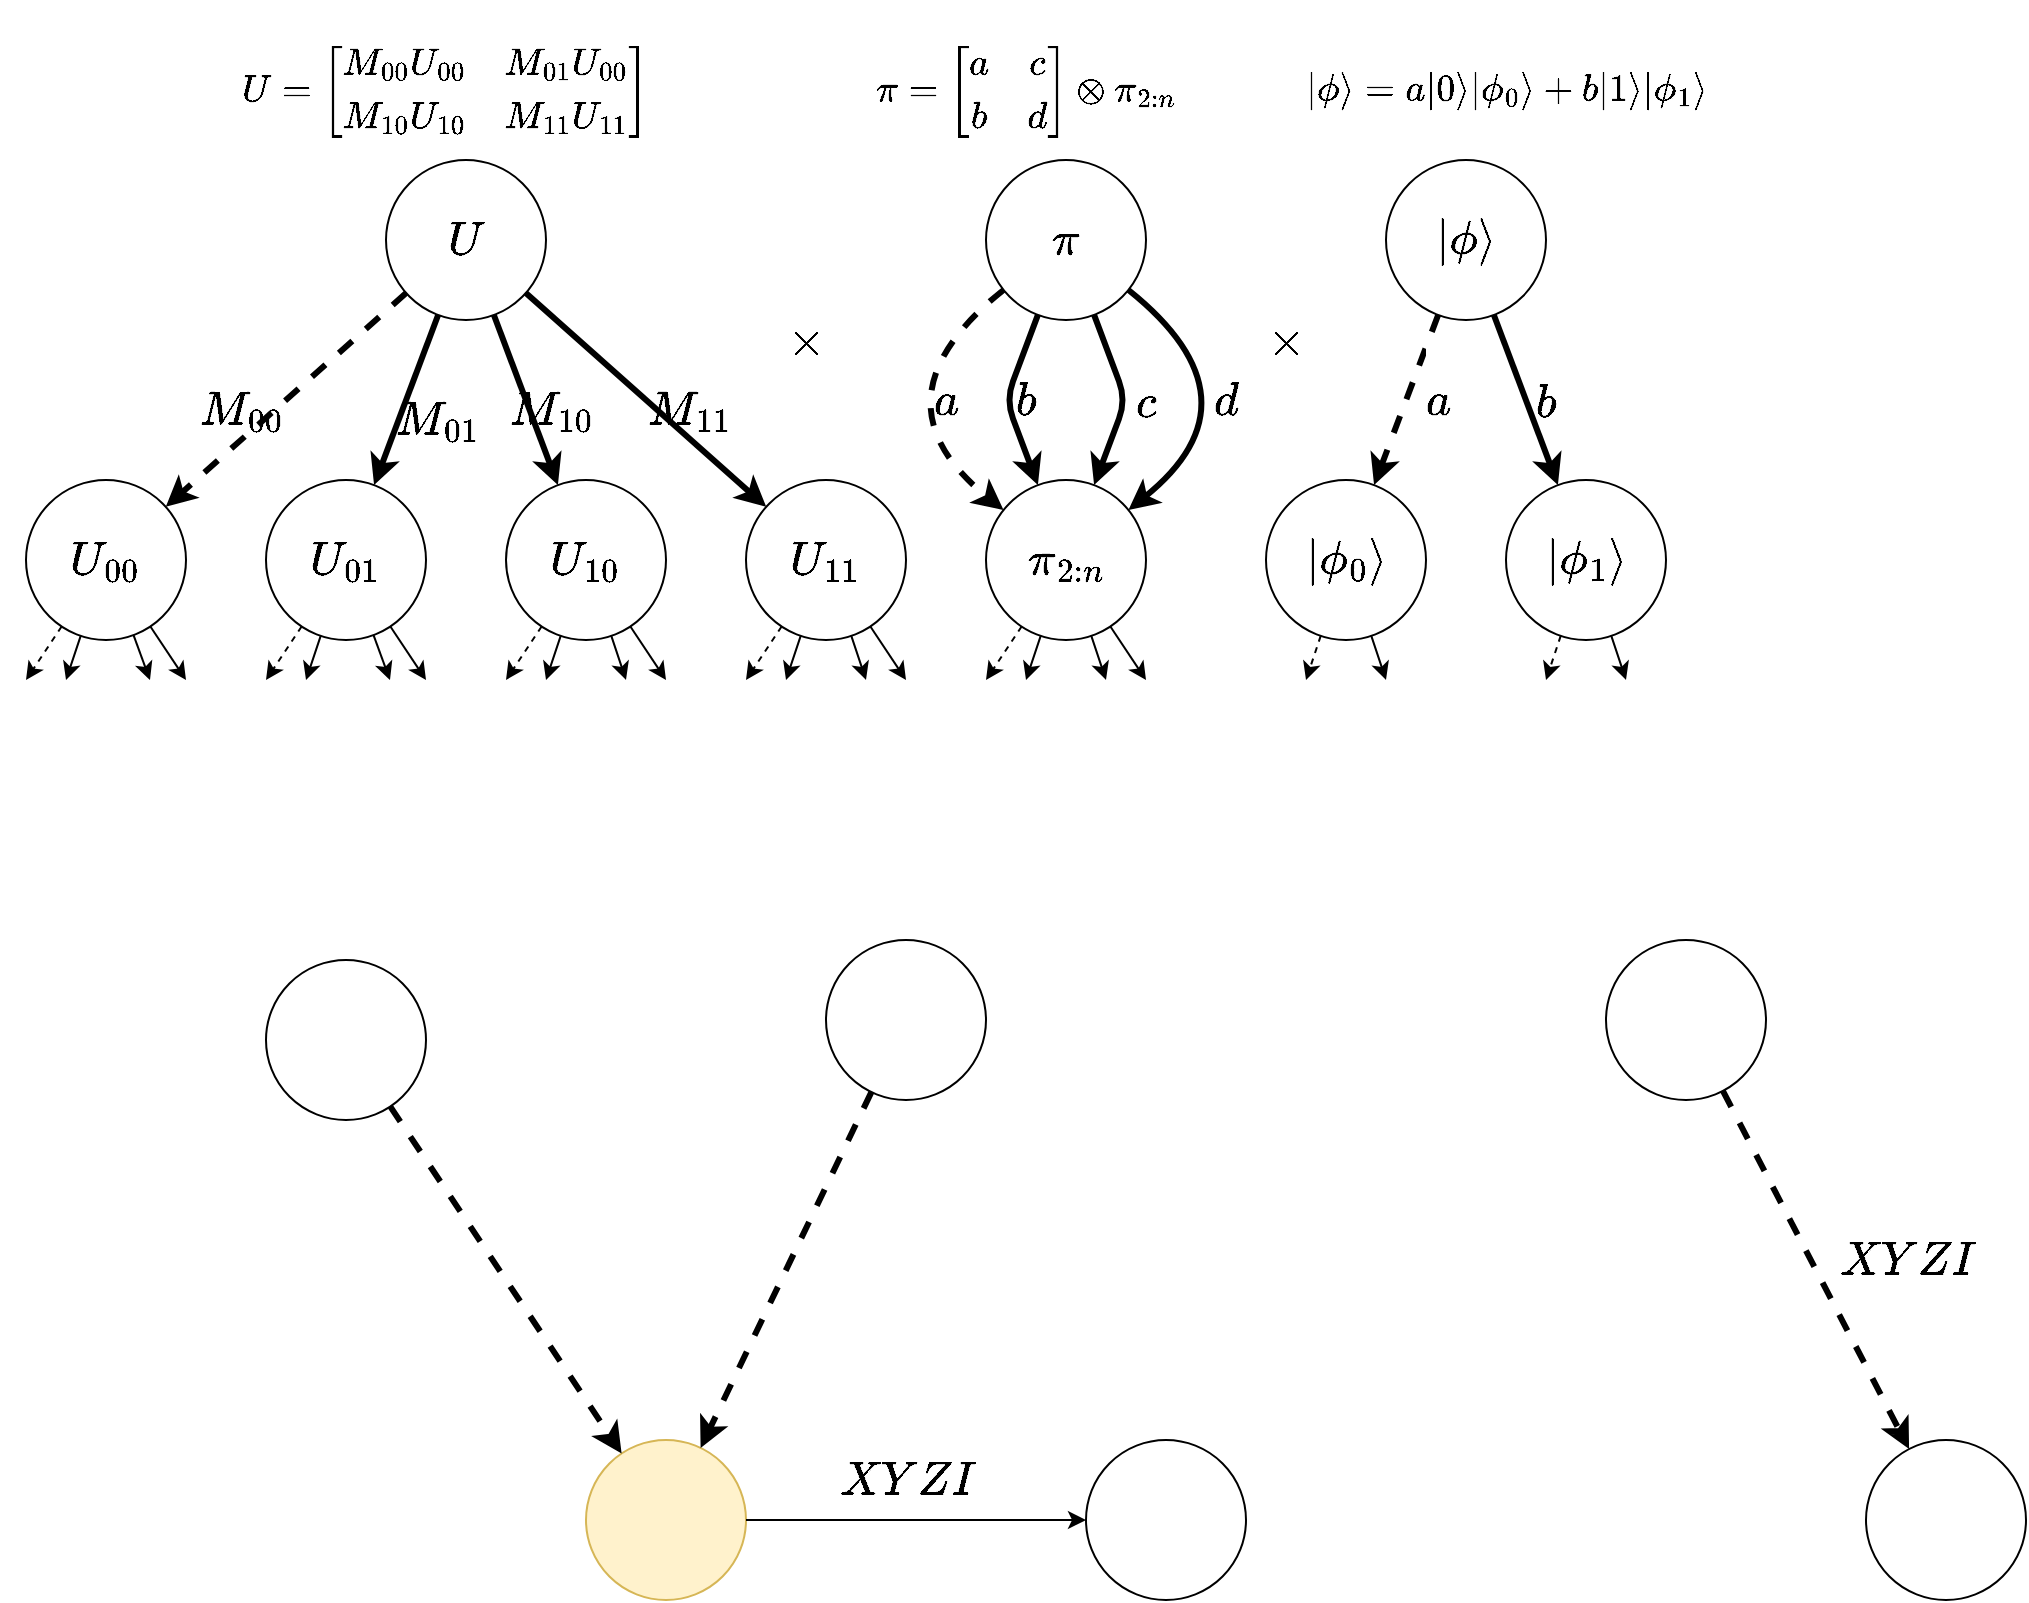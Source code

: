 <mxfile version="13.2.2" type="device"><diagram id="aBraAmH2MEj6jd71BhVy" name="Page-1"><mxGraphModel dx="2035" dy="818" grid="1" gridSize="10" guides="1" tooltips="1" connect="1" arrows="1" fold="1" page="1" pageScale="1" pageWidth="850" pageHeight="1100" math="1" shadow="0"><root><mxCell id="0"/><mxCell id="1" parent="0"/><mxCell id="R1kUqd1GF0GzdsB5YjTo-1" value="$$|\phi\rangle$$" style="ellipse;whiteSpace=wrap;html=1;aspect=fixed;fontSize=20;" vertex="1" parent="1"><mxGeometry x="680" y="280" width="80" height="80" as="geometry"/></mxCell><mxCell id="R1kUqd1GF0GzdsB5YjTo-2" value="$$|\phi_1\rangle$$" style="ellipse;whiteSpace=wrap;html=1;aspect=fixed;fontSize=20;" vertex="1" parent="1"><mxGeometry x="740" y="440" width="80" height="80" as="geometry"/></mxCell><mxCell id="R1kUqd1GF0GzdsB5YjTo-3" value="$$|\phi_0\rangle$$" style="ellipse;whiteSpace=wrap;html=1;aspect=fixed;fontSize=20;" vertex="1" parent="1"><mxGeometry x="620" y="440" width="80" height="80" as="geometry"/></mxCell><mxCell id="R1kUqd1GF0GzdsB5YjTo-4" value="$$b$$" style="endArrow=classic;html=1;strokeWidth=3;labelBackgroundColor=none;fontSize=20;" edge="1" parent="1" source="R1kUqd1GF0GzdsB5YjTo-1" target="R1kUqd1GF0GzdsB5YjTo-2"><mxGeometry x="0.09" y="9" width="50" height="50" relative="1" as="geometry"><mxPoint x="720" y="520" as="sourcePoint"/><mxPoint x="770" y="470" as="targetPoint"/><mxPoint as="offset"/></mxGeometry></mxCell><mxCell id="R1kUqd1GF0GzdsB5YjTo-5" value="$$a$$" style="endArrow=classic;html=1;strokeWidth=3;dashed=1;fontSize=20;" edge="1" parent="1" source="R1kUqd1GF0GzdsB5YjTo-1" target="R1kUqd1GF0GzdsB5YjTo-3"><mxGeometry x="-0.124" y="15" width="50" height="50" relative="1" as="geometry"><mxPoint x="730" y="530" as="sourcePoint"/><mxPoint x="780" y="480" as="targetPoint"/><mxPoint as="offset"/></mxGeometry></mxCell><mxCell id="R1kUqd1GF0GzdsB5YjTo-7" value="$$\times$$" style="text;html=1;strokeColor=none;fillColor=none;align=center;verticalAlign=middle;whiteSpace=wrap;rounded=0;fontSize=20;" vertex="1" parent="1"><mxGeometry x="370" y="360" width="40" height="20" as="geometry"/></mxCell><mxCell id="R1kUqd1GF0GzdsB5YjTo-8" value="$$U$$" style="ellipse;whiteSpace=wrap;html=1;aspect=fixed;fontSize=20;" vertex="1" parent="1"><mxGeometry x="180" y="280" width="80" height="80" as="geometry"/></mxCell><mxCell id="R1kUqd1GF0GzdsB5YjTo-9" value="$$U_{00}$$" style="ellipse;whiteSpace=wrap;html=1;aspect=fixed;fontSize=20;" vertex="1" parent="1"><mxGeometry y="440" width="80" height="80" as="geometry"/></mxCell><mxCell id="R1kUqd1GF0GzdsB5YjTo-10" value="$$U_{01}$$" style="ellipse;whiteSpace=wrap;html=1;aspect=fixed;fontSize=20;" vertex="1" parent="1"><mxGeometry x="120" y="440" width="80" height="80" as="geometry"/></mxCell><mxCell id="R1kUqd1GF0GzdsB5YjTo-11" value="$$U_{10}$$" style="ellipse;whiteSpace=wrap;html=1;aspect=fixed;fontSize=20;" vertex="1" parent="1"><mxGeometry x="240" y="440" width="80" height="80" as="geometry"/></mxCell><mxCell id="R1kUqd1GF0GzdsB5YjTo-12" value="$$U_{11}$$" style="ellipse;whiteSpace=wrap;html=1;aspect=fixed;fontSize=20;" vertex="1" parent="1"><mxGeometry x="360" y="440" width="80" height="80" as="geometry"/></mxCell><mxCell id="R1kUqd1GF0GzdsB5YjTo-13" value="$$M_{00}$$" style="endArrow=classic;html=1;strokeWidth=3;dashed=1;labelBackgroundColor=none;fontSize=20;" edge="1" parent="1" source="R1kUqd1GF0GzdsB5YjTo-8" target="R1kUqd1GF0GzdsB5YjTo-9"><mxGeometry x="0.244" y="-11" width="50" height="50" relative="1" as="geometry"><mxPoint x="669.793" y="364.521" as="sourcePoint"/><mxPoint x="640.081" y="415.406" as="targetPoint"/><mxPoint as="offset"/></mxGeometry></mxCell><mxCell id="R1kUqd1GF0GzdsB5YjTo-14" value="$$M_{01}$$" style="endArrow=classic;html=1;strokeWidth=3;labelBackgroundColor=none;fontSize=20;" edge="1" parent="1" source="R1kUqd1GF0GzdsB5YjTo-8" target="R1kUqd1GF0GzdsB5YjTo-10"><mxGeometry x="0.082" y="18" width="50" height="50" relative="1" as="geometry"><mxPoint x="679.793" y="374.521" as="sourcePoint"/><mxPoint x="650.081" y="425.406" as="targetPoint"/><mxPoint as="offset"/></mxGeometry></mxCell><mxCell id="R1kUqd1GF0GzdsB5YjTo-15" value="$$M_{10}$$" style="endArrow=classic;html=1;strokeWidth=3;labelBackgroundColor=none;fontSize=20;" edge="1" parent="1" source="R1kUqd1GF0GzdsB5YjTo-8" target="R1kUqd1GF0GzdsB5YjTo-11"><mxGeometry x="0.2" y="11" width="50" height="50" relative="1" as="geometry"><mxPoint x="689.793" y="384.521" as="sourcePoint"/><mxPoint x="660.081" y="435.406" as="targetPoint"/><mxPoint as="offset"/></mxGeometry></mxCell><mxCell id="R1kUqd1GF0GzdsB5YjTo-16" value="$$M_{11}$$" style="endArrow=classic;html=1;strokeWidth=3;labelBackgroundColor=none;fontSize=20;" edge="1" parent="1" source="R1kUqd1GF0GzdsB5YjTo-8" target="R1kUqd1GF0GzdsB5YjTo-12"><mxGeometry x="0.244" y="11" width="50" height="50" relative="1" as="geometry"><mxPoint x="699.793" y="394.521" as="sourcePoint"/><mxPoint x="670.081" y="445.406" as="targetPoint"/><mxPoint as="offset"/></mxGeometry></mxCell><mxCell id="R1kUqd1GF0GzdsB5YjTo-17" value="$$\pi$$" style="ellipse;whiteSpace=wrap;html=1;aspect=fixed;fontSize=20;" vertex="1" parent="1"><mxGeometry x="480" y="280" width="80" height="80" as="geometry"/></mxCell><mxCell id="R1kUqd1GF0GzdsB5YjTo-19" value="$$\pi_{2:n}$$" style="ellipse;whiteSpace=wrap;html=1;aspect=fixed;fontSize=20;" vertex="1" parent="1"><mxGeometry x="480" y="440" width="80" height="80" as="geometry"/></mxCell><mxCell id="R1kUqd1GF0GzdsB5YjTo-22" value="$$a$$" style="endArrow=classic;html=1;strokeWidth=3;dashed=1;labelBackgroundColor=none;curved=1;fontSize=20;" edge="1" parent="1" source="R1kUqd1GF0GzdsB5YjTo-17" target="R1kUqd1GF0GzdsB5YjTo-19"><mxGeometry x="-0.355" y="25" width="50" height="50" relative="1" as="geometry"><mxPoint x="969.793" y="364.521" as="sourcePoint"/><mxPoint x="460" y="430" as="targetPoint"/><mxPoint as="offset"/><Array as="points"><mxPoint x="420" y="400"/></Array></mxGeometry></mxCell><mxCell id="R1kUqd1GF0GzdsB5YjTo-23" value="$$b$$" style="endArrow=classic;html=1;strokeWidth=3;labelBackgroundColor=none;fontSize=20;" edge="1" parent="1" source="R1kUqd1GF0GzdsB5YjTo-17" target="R1kUqd1GF0GzdsB5YjTo-19"><mxGeometry x="0.077" y="9" width="50" height="50" relative="1" as="geometry"><mxPoint x="979.793" y="374.521" as="sourcePoint"/><mxPoint x="950.081" y="425.406" as="targetPoint"/><mxPoint as="offset"/><Array as="points"><mxPoint x="490" y="400"/></Array></mxGeometry></mxCell><mxCell id="R1kUqd1GF0GzdsB5YjTo-24" value="$$c$$" style="endArrow=classic;html=1;strokeWidth=3;labelBackgroundColor=none;fontSize=20;" edge="1" parent="1" source="R1kUqd1GF0GzdsB5YjTo-17" target="R1kUqd1GF0GzdsB5YjTo-19"><mxGeometry y="10" width="50" height="50" relative="1" as="geometry"><mxPoint x="989.793" y="384.521" as="sourcePoint"/><mxPoint x="562.111" y="404.223" as="targetPoint"/><mxPoint x="1" y="-3" as="offset"/><Array as="points"><mxPoint x="550" y="400"/></Array></mxGeometry></mxCell><mxCell id="R1kUqd1GF0GzdsB5YjTo-25" value="$$d$$" style="endArrow=classic;html=1;strokeWidth=3;labelBackgroundColor=none;curved=1;fontSize=20;" edge="1" parent="1" source="R1kUqd1GF0GzdsB5YjTo-17" target="R1kUqd1GF0GzdsB5YjTo-19"><mxGeometry x="-0.177" y="-12" width="50" height="50" relative="1" as="geometry"><mxPoint x="999.793" y="394.521" as="sourcePoint"/><mxPoint x="666.718" y="417.812" as="targetPoint"/><mxPoint as="offset"/><Array as="points"><mxPoint x="620" y="400"/></Array></mxGeometry></mxCell><mxCell id="R1kUqd1GF0GzdsB5YjTo-26" value="$$U=\begin{bmatrix}M_{00}U_{00} &amp;amp; M_{01}U_{00} \\ M_{10}U_{10} &amp;amp; M_{11}U_{11}\end{bmatrix}$$" style="text;html=1;strokeColor=none;fillColor=none;align=center;verticalAlign=middle;whiteSpace=wrap;rounded=0;fontSize=16;" vertex="1" parent="1"><mxGeometry x="120" y="200" width="180" height="90" as="geometry"/></mxCell><mxCell id="R1kUqd1GF0GzdsB5YjTo-27" value="$$\pi=\begin{bmatrix}a &amp;amp; c \\ b &amp;amp; d\end{bmatrix}\otimes \pi_{2:n}$$" style="text;html=1;strokeColor=none;fillColor=none;align=center;verticalAlign=middle;whiteSpace=wrap;rounded=0;fontSize=16;" vertex="1" parent="1"><mxGeometry x="410" y="200" width="180" height="90" as="geometry"/></mxCell><mxCell id="R1kUqd1GF0GzdsB5YjTo-28" value="$$|\phi\rangle=a|0\rangle|\phi_0\rangle+b|1\rangle|\phi_1\rangle$$" style="text;html=1;strokeColor=none;fillColor=none;align=center;verticalAlign=middle;whiteSpace=wrap;rounded=0;fontSize=16;" vertex="1" parent="1"><mxGeometry x="650" y="200" width="180" height="90" as="geometry"/></mxCell><mxCell id="R1kUqd1GF0GzdsB5YjTo-29" value="$$\times$$" style="text;html=1;strokeColor=none;fillColor=none;align=center;verticalAlign=middle;whiteSpace=wrap;rounded=0;fontSize=20;" vertex="1" parent="1"><mxGeometry x="610" y="360" width="40" height="20" as="geometry"/></mxCell><mxCell id="R1kUqd1GF0GzdsB5YjTo-30" value="" style="endArrow=classic;html=1;strokeWidth=1;dashed=1;labelBackgroundColor=none;fontSize=20;" edge="1" parent="1" source="R1kUqd1GF0GzdsB5YjTo-9"><mxGeometry x="0.244" y="-11" width="50" height="50" relative="1" as="geometry"><mxPoint x="200.11" y="356.582" as="sourcePoint"/><mxPoint y="540" as="targetPoint"/><mxPoint as="offset"/></mxGeometry></mxCell><mxCell id="R1kUqd1GF0GzdsB5YjTo-31" value="" style="endArrow=classic;html=1;strokeWidth=1;dashed=1;labelBackgroundColor=none;fontSize=20;" edge="1" parent="1" source="R1kUqd1GF0GzdsB5YjTo-10"><mxGeometry x="0.244" y="-11" width="50" height="50" relative="1" as="geometry"><mxPoint x="38.97" y="528.449" as="sourcePoint"/><mxPoint x="120" y="540" as="targetPoint"/><mxPoint as="offset"/></mxGeometry></mxCell><mxCell id="R1kUqd1GF0GzdsB5YjTo-32" value="" style="endArrow=classic;html=1;strokeWidth=1;dashed=1;labelBackgroundColor=none;fontSize=20;" edge="1" parent="1" source="R1kUqd1GF0GzdsB5YjTo-11"><mxGeometry x="0.244" y="-11" width="50" height="50" relative="1" as="geometry"><mxPoint x="157.351" y="527.947" as="sourcePoint"/><mxPoint x="240" y="540" as="targetPoint"/><mxPoint as="offset"/></mxGeometry></mxCell><mxCell id="R1kUqd1GF0GzdsB5YjTo-33" value="" style="endArrow=classic;html=1;strokeWidth=1;dashed=1;labelBackgroundColor=none;fontSize=20;" edge="1" parent="1" source="R1kUqd1GF0GzdsB5YjTo-12"><mxGeometry x="0.244" y="-11" width="50" height="50" relative="1" as="geometry"><mxPoint x="277.351" y="527.947" as="sourcePoint"/><mxPoint x="360" y="540" as="targetPoint"/><mxPoint as="offset"/></mxGeometry></mxCell><mxCell id="R1kUqd1GF0GzdsB5YjTo-34" value="" style="endArrow=classic;html=1;strokeWidth=1;dashed=1;labelBackgroundColor=none;fontSize=20;" edge="1" parent="1" source="R1kUqd1GF0GzdsB5YjTo-19"><mxGeometry x="0.244" y="-11" width="50" height="50" relative="1" as="geometry"><mxPoint x="397.351" y="527.947" as="sourcePoint"/><mxPoint x="480" y="540" as="targetPoint"/><mxPoint as="offset"/></mxGeometry></mxCell><mxCell id="R1kUqd1GF0GzdsB5YjTo-35" value="" style="endArrow=classic;html=1;strokeWidth=1;dashed=1;labelBackgroundColor=none;fontSize=20;" edge="1" parent="1" source="R1kUqd1GF0GzdsB5YjTo-3"><mxGeometry x="0.244" y="-11" width="50" height="50" relative="1" as="geometry"><mxPoint x="517.351" y="527.947" as="sourcePoint"/><mxPoint x="640" y="540" as="targetPoint"/><mxPoint as="offset"/></mxGeometry></mxCell><mxCell id="R1kUqd1GF0GzdsB5YjTo-36" value="" style="endArrow=classic;html=1;strokeWidth=1;dashed=1;labelBackgroundColor=none;fontSize=20;" edge="1" parent="1" source="R1kUqd1GF0GzdsB5YjTo-2"><mxGeometry x="0.244" y="-11" width="50" height="50" relative="1" as="geometry"><mxPoint x="657.351" y="527.947" as="sourcePoint"/><mxPoint x="760" y="540" as="targetPoint"/><mxPoint as="offset"/></mxGeometry></mxCell><mxCell id="R1kUqd1GF0GzdsB5YjTo-37" value="" style="endArrow=classic;html=1;strokeWidth=1;labelBackgroundColor=none;fontSize=20;" edge="1" parent="1" source="R1kUqd1GF0GzdsB5YjTo-2"><mxGeometry x="0.244" y="-11" width="50" height="50" relative="1" as="geometry"><mxPoint x="777.351" y="527.947" as="sourcePoint"/><mxPoint x="800" y="540" as="targetPoint"/><mxPoint as="offset"/></mxGeometry></mxCell><mxCell id="R1kUqd1GF0GzdsB5YjTo-38" value="" style="endArrow=classic;html=1;strokeWidth=1;labelBackgroundColor=none;fontSize=20;" edge="1" parent="1" source="R1kUqd1GF0GzdsB5YjTo-3"><mxGeometry x="0.244" y="-11" width="50" height="50" relative="1" as="geometry"><mxPoint x="802.649" y="527.947" as="sourcePoint"/><mxPoint x="680" y="540" as="targetPoint"/><mxPoint as="offset"/></mxGeometry></mxCell><mxCell id="R1kUqd1GF0GzdsB5YjTo-39" value="" style="endArrow=classic;html=1;strokeWidth=1;labelBackgroundColor=none;fontSize=20;" edge="1" parent="1" source="R1kUqd1GF0GzdsB5YjTo-19"><mxGeometry x="0.244" y="-11" width="50" height="50" relative="1" as="geometry"><mxPoint x="706.261" y="506.885" as="sourcePoint"/><mxPoint x="540" y="540" as="targetPoint"/><mxPoint as="offset"/></mxGeometry></mxCell><mxCell id="R1kUqd1GF0GzdsB5YjTo-40" value="" style="endArrow=classic;html=1;strokeWidth=1;labelBackgroundColor=none;fontSize=20;" edge="1" parent="1" source="R1kUqd1GF0GzdsB5YjTo-12"><mxGeometry x="0.244" y="-11" width="50" height="50" relative="1" as="geometry"><mxPoint x="568.649" y="500.307" as="sourcePoint"/><mxPoint x="420" y="540" as="targetPoint"/><mxPoint as="offset"/></mxGeometry></mxCell><mxCell id="R1kUqd1GF0GzdsB5YjTo-41" value="" style="endArrow=classic;html=1;strokeWidth=1;labelBackgroundColor=none;fontSize=20;" edge="1" parent="1" source="R1kUqd1GF0GzdsB5YjTo-11"><mxGeometry x="0.244" y="-11" width="50" height="50" relative="1" as="geometry"><mxPoint x="578.649" y="510.307" as="sourcePoint"/><mxPoint x="320" y="540" as="targetPoint"/><mxPoint as="offset"/></mxGeometry></mxCell><mxCell id="R1kUqd1GF0GzdsB5YjTo-42" value="" style="endArrow=classic;html=1;strokeWidth=1;labelBackgroundColor=none;fontSize=20;" edge="1" parent="1" source="R1kUqd1GF0GzdsB5YjTo-10"><mxGeometry x="0.244" y="-11" width="50" height="50" relative="1" as="geometry"><mxPoint x="588.649" y="520.307" as="sourcePoint"/><mxPoint x="182" y="540" as="targetPoint"/><mxPoint as="offset"/></mxGeometry></mxCell><mxCell id="R1kUqd1GF0GzdsB5YjTo-43" value="" style="endArrow=classic;html=1;strokeWidth=1;labelBackgroundColor=none;fontSize=20;" edge="1" parent="1" source="R1kUqd1GF0GzdsB5YjTo-9"><mxGeometry x="0.244" y="-11" width="50" height="50" relative="1" as="geometry"><mxPoint x="598.649" y="530.307" as="sourcePoint"/><mxPoint x="62" y="540" as="targetPoint"/><mxPoint as="offset"/></mxGeometry></mxCell><mxCell id="R1kUqd1GF0GzdsB5YjTo-44" value="" style="endArrow=classic;html=1;strokeWidth=1;labelBackgroundColor=none;fontSize=20;" edge="1" parent="1" source="R1kUqd1GF0GzdsB5YjTo-9"><mxGeometry x="0.244" y="-11" width="50" height="50" relative="1" as="geometry"><mxPoint x="63.77" y="527.555" as="sourcePoint"/><mxPoint x="80" y="540" as="targetPoint"/><mxPoint as="offset"/></mxGeometry></mxCell><mxCell id="R1kUqd1GF0GzdsB5YjTo-45" value="" style="endArrow=classic;html=1;strokeWidth=1;labelBackgroundColor=none;fontSize=20;" edge="1" parent="1" source="R1kUqd1GF0GzdsB5YjTo-10"><mxGeometry x="0.244" y="-11" width="50" height="50" relative="1" as="geometry"><mxPoint x="183.77" y="527.555" as="sourcePoint"/><mxPoint x="200" y="540" as="targetPoint"/><mxPoint as="offset"/></mxGeometry></mxCell><mxCell id="R1kUqd1GF0GzdsB5YjTo-46" value="" style="endArrow=classic;html=1;strokeWidth=1;labelBackgroundColor=none;fontSize=20;" edge="1" parent="1" source="R1kUqd1GF0GzdsB5YjTo-10"><mxGeometry x="0.244" y="-11" width="50" height="50" relative="1" as="geometry"><mxPoint x="192.188" y="523.282" as="sourcePoint"/><mxPoint x="140" y="540" as="targetPoint"/><mxPoint as="offset"/></mxGeometry></mxCell><mxCell id="R1kUqd1GF0GzdsB5YjTo-47" value="" style="endArrow=classic;html=1;strokeWidth=1;labelBackgroundColor=none;fontSize=20;" edge="1" parent="1" source="R1kUqd1GF0GzdsB5YjTo-11"><mxGeometry x="0.244" y="-11" width="50" height="50" relative="1" as="geometry"><mxPoint x="312.188" y="523.282" as="sourcePoint"/><mxPoint x="300" y="540" as="targetPoint"/><mxPoint as="offset"/></mxGeometry></mxCell><mxCell id="R1kUqd1GF0GzdsB5YjTo-48" value="" style="endArrow=classic;html=1;strokeWidth=1;labelBackgroundColor=none;fontSize=20;" edge="1" parent="1" source="R1kUqd1GF0GzdsB5YjTo-11"><mxGeometry x="0.244" y="-11" width="50" height="50" relative="1" as="geometry"><mxPoint x="322.188" y="533.282" as="sourcePoint"/><mxPoint x="260" y="540" as="targetPoint"/><mxPoint as="offset"/></mxGeometry></mxCell><mxCell id="R1kUqd1GF0GzdsB5YjTo-50" value="" style="endArrow=classic;html=1;strokeWidth=1;labelBackgroundColor=none;fontSize=20;" edge="1" parent="1" source="R1kUqd1GF0GzdsB5YjTo-9"><mxGeometry x="0.244" y="-11" width="50" height="50" relative="1" as="geometry"><mxPoint x="63.77" y="527.555" as="sourcePoint"/><mxPoint x="20" y="540" as="targetPoint"/><mxPoint as="offset"/></mxGeometry></mxCell><mxCell id="R1kUqd1GF0GzdsB5YjTo-51" value="" style="endArrow=classic;html=1;strokeWidth=1;labelBackgroundColor=none;fontSize=20;" edge="1" parent="1" source="R1kUqd1GF0GzdsB5YjTo-12"><mxGeometry x="0.244" y="-11" width="50" height="50" relative="1" as="geometry"><mxPoint x="422.649" y="527.947" as="sourcePoint"/><mxPoint x="440" y="540" as="targetPoint"/><mxPoint as="offset"/></mxGeometry></mxCell><mxCell id="R1kUqd1GF0GzdsB5YjTo-52" value="" style="endArrow=classic;html=1;strokeWidth=1;labelBackgroundColor=none;fontSize=20;" edge="1" parent="1" source="R1kUqd1GF0GzdsB5YjTo-12"><mxGeometry x="0.244" y="-11" width="50" height="50" relative="1" as="geometry"><mxPoint x="422.649" y="527.947" as="sourcePoint"/><mxPoint x="380" y="540" as="targetPoint"/><mxPoint as="offset"/></mxGeometry></mxCell><mxCell id="R1kUqd1GF0GzdsB5YjTo-53" value="" style="endArrow=classic;html=1;strokeWidth=1;labelBackgroundColor=none;fontSize=20;" edge="1" parent="1" source="R1kUqd1GF0GzdsB5YjTo-19"><mxGeometry x="0.244" y="-11" width="50" height="50" relative="1" as="geometry"><mxPoint x="542.649" y="527.947" as="sourcePoint"/><mxPoint x="500" y="540" as="targetPoint"/><mxPoint as="offset"/></mxGeometry></mxCell><mxCell id="R1kUqd1GF0GzdsB5YjTo-54" value="" style="endArrow=classic;html=1;strokeWidth=1;labelBackgroundColor=none;fontSize=20;" edge="1" parent="1" source="R1kUqd1GF0GzdsB5YjTo-19"><mxGeometry x="0.244" y="-11" width="50" height="50" relative="1" as="geometry"><mxPoint x="552.649" y="537.947" as="sourcePoint"/><mxPoint x="560" y="540" as="targetPoint"/><mxPoint as="offset"/></mxGeometry></mxCell><mxCell id="R1kUqd1GF0GzdsB5YjTo-55" value="" style="ellipse;whiteSpace=wrap;html=1;aspect=fixed;fontSize=20;" vertex="1" parent="1"><mxGeometry x="400" y="670" width="80" height="80" as="geometry"/></mxCell><mxCell id="R1kUqd1GF0GzdsB5YjTo-56" value="" style="ellipse;whiteSpace=wrap;html=1;aspect=fixed;fontSize=20;fillColor=#fff2cc;strokeColor=#d6b656;" vertex="1" parent="1"><mxGeometry x="280" y="920" width="80" height="80" as="geometry"/></mxCell><mxCell id="R1kUqd1GF0GzdsB5YjTo-57" value="" style="ellipse;whiteSpace=wrap;html=1;aspect=fixed;fontSize=20;" vertex="1" parent="1"><mxGeometry x="530" y="920" width="80" height="80" as="geometry"/></mxCell><mxCell id="R1kUqd1GF0GzdsB5YjTo-58" value="$$XYZI$$" style="endArrow=classic;html=1;labelBackgroundColor=none;strokeWidth=1;fontSize=20;" edge="1" parent="1" source="R1kUqd1GF0GzdsB5YjTo-56" target="R1kUqd1GF0GzdsB5YjTo-57"><mxGeometry x="-0.059" y="20" width="50" height="50" relative="1" as="geometry"><mxPoint x="410" y="810" as="sourcePoint"/><mxPoint x="460" y="760" as="targetPoint"/><mxPoint as="offset"/></mxGeometry></mxCell><mxCell id="R1kUqd1GF0GzdsB5YjTo-59" value="" style="endArrow=classic;html=1;labelBackgroundColor=none;strokeWidth=3;fontSize=20;dashed=1;" edge="1" parent="1" source="R1kUqd1GF0GzdsB5YjTo-55" target="R1kUqd1GF0GzdsB5YjTo-56"><mxGeometry width="50" height="50" relative="1" as="geometry"><mxPoint x="410" y="810" as="sourcePoint"/><mxPoint x="460" y="760" as="targetPoint"/></mxGeometry></mxCell><mxCell id="R1kUqd1GF0GzdsB5YjTo-60" value="" style="ellipse;whiteSpace=wrap;html=1;aspect=fixed;fontSize=20;" vertex="1" parent="1"><mxGeometry x="790" y="670" width="80" height="80" as="geometry"/></mxCell><mxCell id="R1kUqd1GF0GzdsB5YjTo-62" value="" style="ellipse;whiteSpace=wrap;html=1;aspect=fixed;fontSize=20;" vertex="1" parent="1"><mxGeometry x="920" y="920" width="80" height="80" as="geometry"/></mxCell><mxCell id="R1kUqd1GF0GzdsB5YjTo-64" value="$$XYZI$$" style="endArrow=classic;html=1;labelBackgroundColor=none;strokeWidth=3;fontSize=20;dashed=1;" edge="1" parent="1" source="R1kUqd1GF0GzdsB5YjTo-60" target="R1kUqd1GF0GzdsB5YjTo-62"><mxGeometry x="0.162" y="42" width="50" height="50" relative="1" as="geometry"><mxPoint x="800" y="810" as="sourcePoint"/><mxPoint x="727.309" y="923.939" as="targetPoint"/><mxPoint as="offset"/></mxGeometry></mxCell><mxCell id="R1kUqd1GF0GzdsB5YjTo-65" value="" style="ellipse;whiteSpace=wrap;html=1;aspect=fixed;fontSize=20;" vertex="1" parent="1"><mxGeometry x="120" y="680" width="80" height="80" as="geometry"/></mxCell><mxCell id="R1kUqd1GF0GzdsB5YjTo-66" value="" style="endArrow=classic;html=1;dashed=1;labelBackgroundColor=none;strokeWidth=3;fontSize=20;" edge="1" parent="1" source="R1kUqd1GF0GzdsB5YjTo-65" target="R1kUqd1GF0GzdsB5YjTo-56"><mxGeometry width="50" height="50" relative="1" as="geometry"><mxPoint x="670" y="820" as="sourcePoint"/><mxPoint x="720" y="770" as="targetPoint"/></mxGeometry></mxCell></root></mxGraphModel></diagram></mxfile>